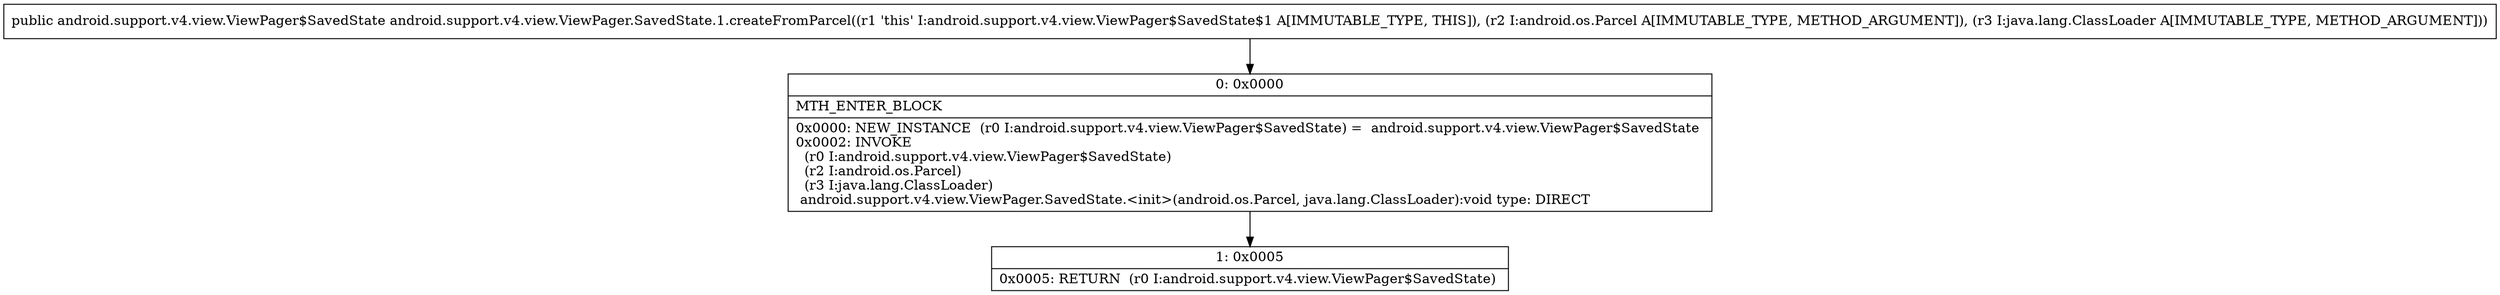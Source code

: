 digraph "CFG forandroid.support.v4.view.ViewPager.SavedState.1.createFromParcel(Landroid\/os\/Parcel;Ljava\/lang\/ClassLoader;)Landroid\/support\/v4\/view\/ViewPager$SavedState;" {
Node_0 [shape=record,label="{0\:\ 0x0000|MTH_ENTER_BLOCK\l|0x0000: NEW_INSTANCE  (r0 I:android.support.v4.view.ViewPager$SavedState) =  android.support.v4.view.ViewPager$SavedState \l0x0002: INVOKE  \l  (r0 I:android.support.v4.view.ViewPager$SavedState)\l  (r2 I:android.os.Parcel)\l  (r3 I:java.lang.ClassLoader)\l android.support.v4.view.ViewPager.SavedState.\<init\>(android.os.Parcel, java.lang.ClassLoader):void type: DIRECT \l}"];
Node_1 [shape=record,label="{1\:\ 0x0005|0x0005: RETURN  (r0 I:android.support.v4.view.ViewPager$SavedState) \l}"];
MethodNode[shape=record,label="{public android.support.v4.view.ViewPager$SavedState android.support.v4.view.ViewPager.SavedState.1.createFromParcel((r1 'this' I:android.support.v4.view.ViewPager$SavedState$1 A[IMMUTABLE_TYPE, THIS]), (r2 I:android.os.Parcel A[IMMUTABLE_TYPE, METHOD_ARGUMENT]), (r3 I:java.lang.ClassLoader A[IMMUTABLE_TYPE, METHOD_ARGUMENT])) }"];
MethodNode -> Node_0;
Node_0 -> Node_1;
}

